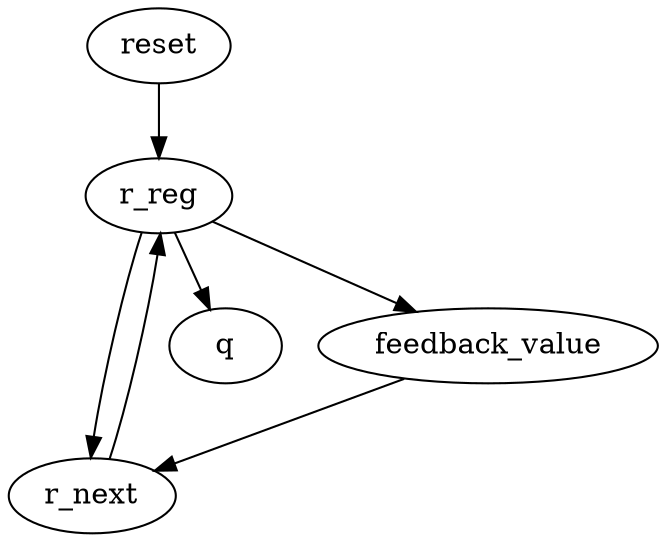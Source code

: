 strict digraph "" {
	reset -> r_reg	[weight=2.0];
	r_next -> r_reg	[weight=1.0];
	r_reg -> r_next	[weight=1.0];
	r_reg -> q	[weight=1.0];
	r_reg -> feedback_value	[weight=1.0];
	feedback_value -> r_next	[weight=1.0];
}
